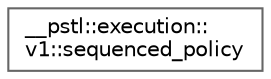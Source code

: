 digraph "Graphical Class Hierarchy"
{
 // LATEX_PDF_SIZE
  bgcolor="transparent";
  edge [fontname=Helvetica,fontsize=10,labelfontname=Helvetica,labelfontsize=10];
  node [fontname=Helvetica,fontsize=10,shape=box,height=0.2,width=0.4];
  rankdir="LR";
  Node0 [id="Node000000",label="__pstl::execution::\lv1::sequenced_policy",height=0.2,width=0.4,color="grey40", fillcolor="white", style="filled",URL="$class____pstl_1_1execution_1_1v1_1_1sequenced__policy.html",tooltip=" "];
}

